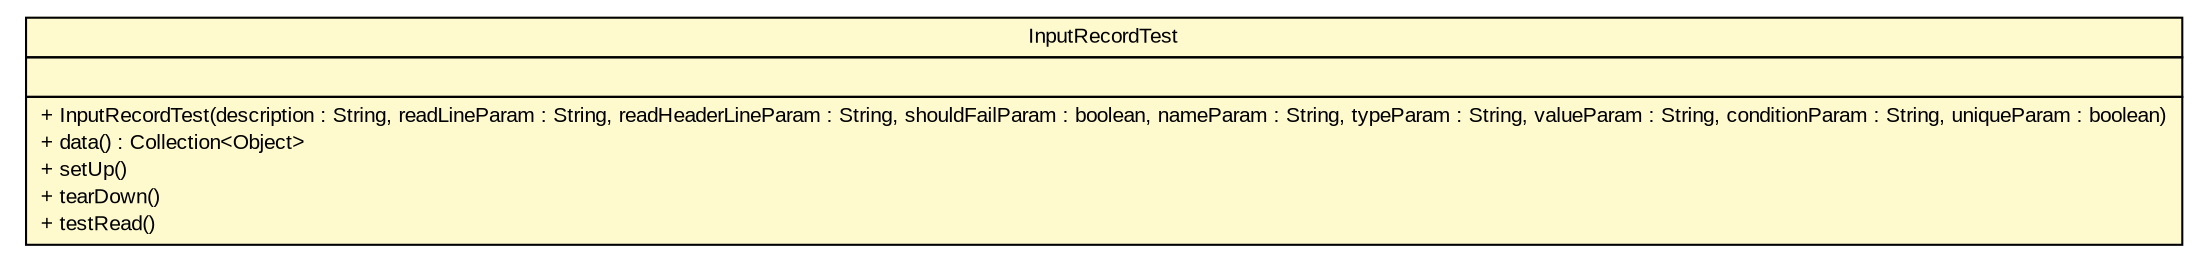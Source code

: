 #!/usr/local/bin/dot
#
# Class diagram 
# Generated by UMLGraph version R5_6 (http://www.umlgraph.org/)
#

digraph G {
	edge [fontname="arial",fontsize=10,labelfontname="arial",labelfontsize=10];
	node [fontname="arial",fontsize=10,shape=plaintext];
	nodesep=0.25;
	ranksep=0.5;
	// com.github.mkolisnyk.aerial.document.InputRecordTest
	c1625 [label=<<table title="com.github.mkolisnyk.aerial.document.InputRecordTest" border="0" cellborder="1" cellspacing="0" cellpadding="2" port="p" bgcolor="lemonChiffon" href="./InputRecordTest.html">
		<tr><td><table border="0" cellspacing="0" cellpadding="1">
<tr><td align="center" balign="center"> InputRecordTest </td></tr>
		</table></td></tr>
		<tr><td><table border="0" cellspacing="0" cellpadding="1">
<tr><td align="left" balign="left">  </td></tr>
		</table></td></tr>
		<tr><td><table border="0" cellspacing="0" cellpadding="1">
<tr><td align="left" balign="left"> + InputRecordTest(description : String, readLineParam : String, readHeaderLineParam : String, shouldFailParam : boolean, nameParam : String, typeParam : String, valueParam : String, conditionParam : String, uniqueParam : boolean) </td></tr>
<tr><td align="left" balign="left"> + data() : Collection&lt;Object&gt; </td></tr>
<tr><td align="left" balign="left"> + setUp() </td></tr>
<tr><td align="left" balign="left"> + tearDown() </td></tr>
<tr><td align="left" balign="left"> + testRead() </td></tr>
		</table></td></tr>
		</table>>, URL="./InputRecordTest.html", fontname="arial", fontcolor="black", fontsize=10.0];
}

